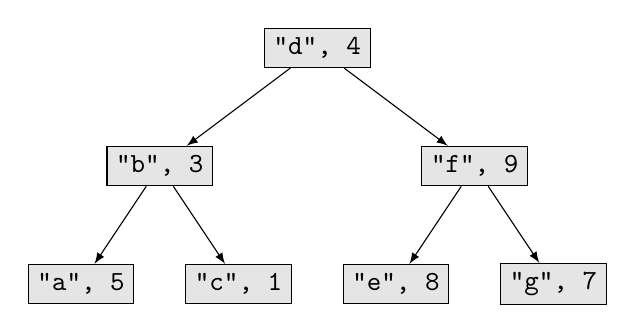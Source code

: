 \begin{tikzpicture}
	[
		level distance=1.5cm,
		level 1/.style={sibling distance=4cm},
		level 2/.style={sibling distance=2cm},
		edge from parent/.style={draw,-latex}
	]
	
	\tikzstyle{Node} = [
		rectangle, 
		minimum width=1cm, 
		minimum height=5mm, 
		text centered, 
		draw=black, 
		fill= gray!20
	]
	
	\node [Node]{\texttt{"d", 4}}
	child {node [Node]{\texttt{"b", 3}}
		child {node [Node]{\texttt{"a", 5}}}
		child {node [Node]{\texttt{"c", 1}}}
	}
	child {node [Node]{\texttt{"f", 9}}
		child {node [Node]{\texttt{"e", 8}}}
		child {node [Node]{\texttt{"g", 7}}}
	};
\end{tikzpicture}